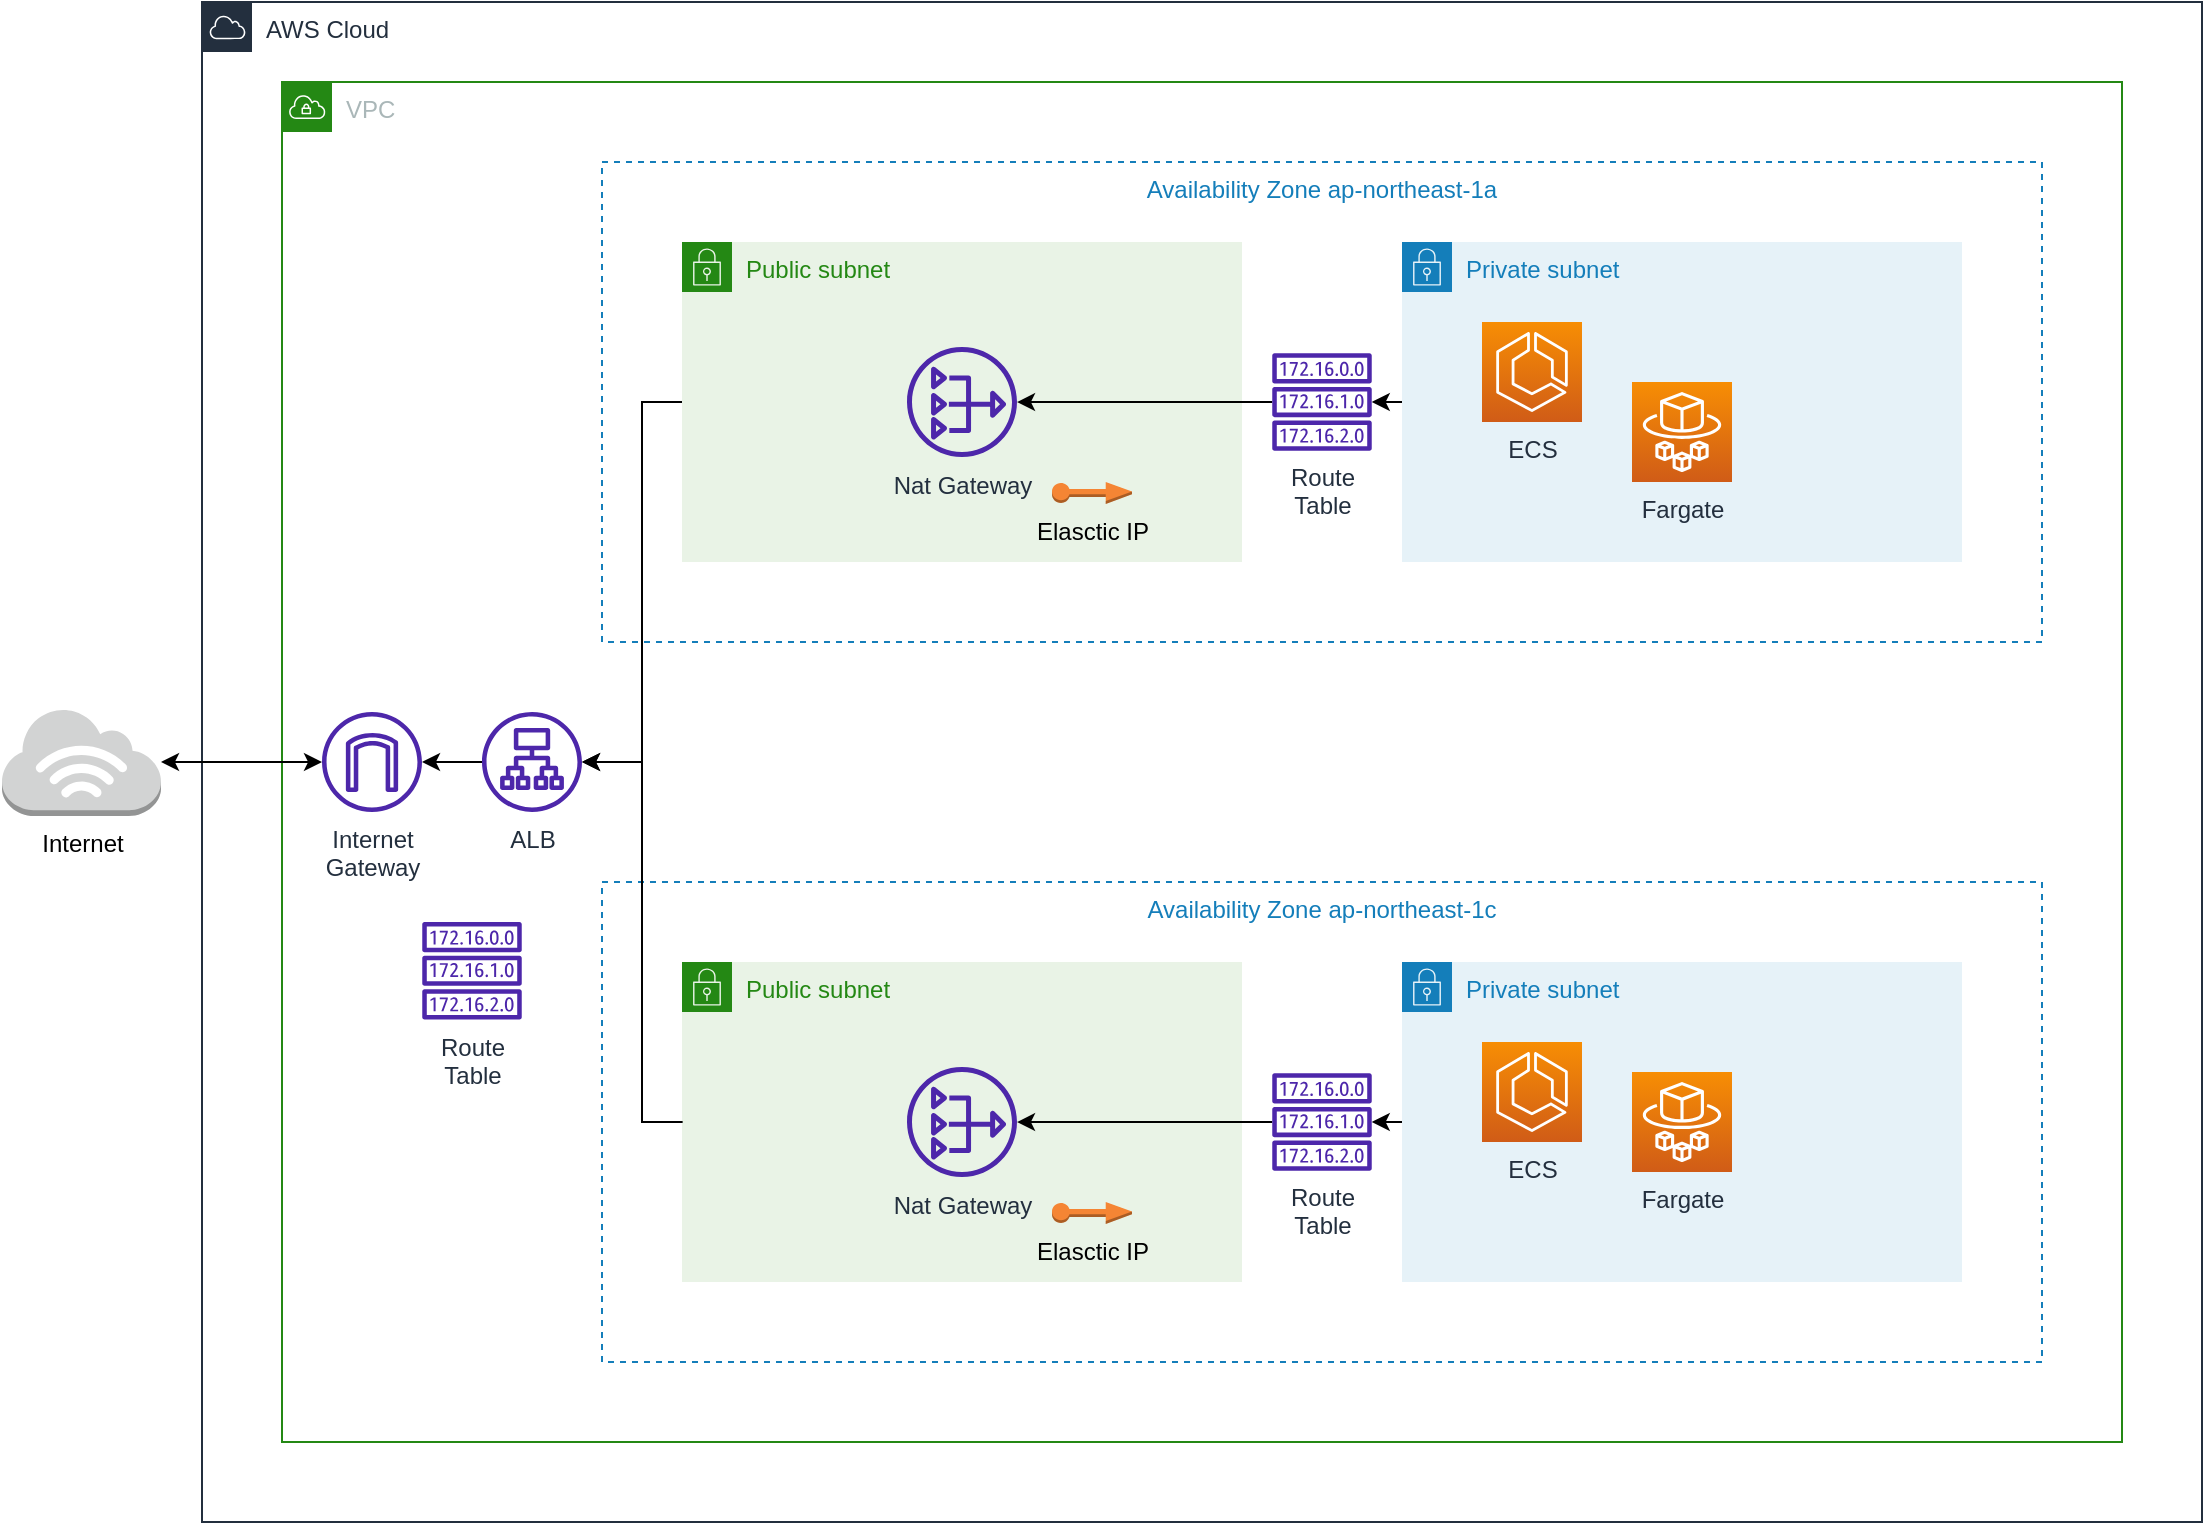 <mxfile>
    <diagram id="lTeMBOSY_4d3NP9ONFVm" name="ページ1">
        <mxGraphModel dx="1324" dy="803" grid="0" gridSize="10" guides="1" tooltips="1" connect="1" arrows="1" fold="1" page="1" pageScale="1" pageWidth="1169" pageHeight="827" background="#ffffff" math="0" shadow="0">
            <root>
                <mxCell id="0"/>
                <mxCell id="1" parent="0"/>
                <mxCell id="3" value="AWS Cloud" style="points=[[0,0],[0.25,0],[0.5,0],[0.75,0],[1,0],[1,0.25],[1,0.5],[1,0.75],[1,1],[0.75,1],[0.5,1],[0.25,1],[0,1],[0,0.75],[0,0.5],[0,0.25]];outlineConnect=0;gradientColor=none;html=1;whiteSpace=wrap;fontSize=12;fontStyle=0;container=1;pointerEvents=0;collapsible=0;recursiveResize=0;shape=mxgraph.aws4.group;grIcon=mxgraph.aws4.group_aws_cloud;strokeColor=#232F3E;fillColor=none;verticalAlign=top;align=left;spacingLeft=30;fontColor=#232F3E;dashed=0;" parent="1" vertex="1">
                    <mxGeometry x="120" y="40" width="1000" height="760" as="geometry"/>
                </mxCell>
                <mxCell id="5" value="VPC" style="points=[[0,0],[0.25,0],[0.5,0],[0.75,0],[1,0],[1,0.25],[1,0.5],[1,0.75],[1,1],[0.75,1],[0.5,1],[0.25,1],[0,1],[0,0.75],[0,0.5],[0,0.25]];outlineConnect=0;gradientColor=none;html=1;whiteSpace=wrap;fontSize=12;fontStyle=0;container=1;pointerEvents=0;collapsible=0;recursiveResize=0;shape=mxgraph.aws4.group;grIcon=mxgraph.aws4.group_vpc;strokeColor=#248814;fillColor=none;verticalAlign=top;align=left;spacingLeft=30;fontColor=#AAB7B8;dashed=0;" parent="1" vertex="1">
                    <mxGeometry x="160" y="80" width="920" height="680" as="geometry"/>
                </mxCell>
                <mxCell id="7" value="Availability Zone ap-northeast-1a" style="fillColor=none;strokeColor=#147EBA;dashed=1;verticalAlign=top;fontStyle=0;fontColor=#147EBA;" parent="5" vertex="1">
                    <mxGeometry x="160" y="40" width="720" height="240" as="geometry"/>
                </mxCell>
                <mxCell id="29" style="edgeStyle=none;html=1;strokeColor=#000000;strokeWidth=1;fontColor=#000000;startArrow=none;startFill=0;endArrow=classic;endFill=1;rounded=0;" parent="5" source="8" target="33" edge="1">
                    <mxGeometry relative="1" as="geometry">
                        <Array as="points">
                            <mxPoint x="180" y="160"/>
                            <mxPoint x="180" y="340"/>
                        </Array>
                    </mxGeometry>
                </mxCell>
                <mxCell id="8" value="Public subnet" style="points=[[0,0],[0.25,0],[0.5,0],[0.75,0],[1,0],[1,0.25],[1,0.5],[1,0.75],[1,1],[0.75,1],[0.5,1],[0.25,1],[0,1],[0,0.75],[0,0.5],[0,0.25]];outlineConnect=0;gradientColor=none;html=1;whiteSpace=wrap;fontSize=12;fontStyle=0;container=1;pointerEvents=0;collapsible=0;recursiveResize=0;shape=mxgraph.aws4.group;grIcon=mxgraph.aws4.group_security_group;grStroke=0;strokeColor=#248814;fillColor=#E9F3E6;verticalAlign=top;align=left;spacingLeft=30;fontColor=#248814;dashed=0;" parent="5" vertex="1">
                    <mxGeometry x="200" y="80" width="280" height="160" as="geometry"/>
                </mxCell>
                <mxCell id="22" value="Nat Gateway" style="sketch=0;outlineConnect=0;fontColor=#232F3E;gradientColor=none;fillColor=#4D27AA;strokeColor=none;dashed=0;verticalLabelPosition=bottom;verticalAlign=top;align=center;html=1;fontSize=12;fontStyle=0;aspect=fixed;pointerEvents=1;shape=mxgraph.aws4.nat_gateway;" parent="8" vertex="1">
                    <mxGeometry x="112.5" y="52.51" width="55" height="55" as="geometry"/>
                </mxCell>
                <mxCell id="23" value="&lt;font color=&quot;#000000&quot;&gt;Elasctic IP&lt;/font&gt;" style="outlineConnect=0;dashed=0;verticalLabelPosition=bottom;verticalAlign=top;align=center;html=1;shape=mxgraph.aws3.elastic_ip;fillColor=#F58534;gradientColor=none;aspect=fixed;" parent="8" vertex="1">
                    <mxGeometry x="185" y="120" width="40" height="10.94" as="geometry"/>
                </mxCell>
                <mxCell id="31" style="edgeStyle=none;rounded=0;html=1;strokeColor=#000000;strokeWidth=1;fontColor=#000000;startArrow=none;startFill=0;endArrow=classic;endFill=1;" parent="5" source="9" target="21" edge="1">
                    <mxGeometry relative="1" as="geometry"/>
                </mxCell>
                <mxCell id="9" value="Private subnet" style="points=[[0,0],[0.25,0],[0.5,0],[0.75,0],[1,0],[1,0.25],[1,0.5],[1,0.75],[1,1],[0.75,1],[0.5,1],[0.25,1],[0,1],[0,0.75],[0,0.5],[0,0.25]];outlineConnect=0;gradientColor=none;html=1;whiteSpace=wrap;fontSize=12;fontStyle=0;container=1;pointerEvents=0;collapsible=0;recursiveResize=0;shape=mxgraph.aws4.group;grIcon=mxgraph.aws4.group_security_group;grStroke=0;strokeColor=#147EBA;fillColor=#E6F2F8;verticalAlign=top;align=left;spacingLeft=30;fontColor=#147EBA;dashed=0;" parent="5" vertex="1">
                    <mxGeometry x="560" y="80" width="280" height="160" as="geometry"/>
                </mxCell>
                <mxCell id="10" value="Availability Zone ap-northeast-1c" style="fillColor=none;strokeColor=#147EBA;dashed=1;verticalAlign=top;fontStyle=0;fontColor=#147EBA;" parent="5" vertex="1">
                    <mxGeometry x="160" y="400" width="720" height="240" as="geometry"/>
                </mxCell>
                <mxCell id="15" value="Internet&lt;br&gt;Gateway" style="sketch=0;outlineConnect=0;fontColor=#232F3E;gradientColor=none;fillColor=#4D27AA;strokeColor=none;dashed=0;verticalLabelPosition=bottom;verticalAlign=top;align=center;html=1;fontSize=12;fontStyle=0;aspect=fixed;pointerEvents=1;shape=mxgraph.aws4.internet_gateway;" parent="5" vertex="1">
                    <mxGeometry x="20" y="315" width="50" height="50" as="geometry"/>
                </mxCell>
                <mxCell id="20" style="edgeStyle=none;html=1;strokeColor=#000000;strokeWidth=1;endArrow=classic;endFill=1;" parent="5" source="33" target="15" edge="1">
                    <mxGeometry relative="1" as="geometry"/>
                </mxCell>
                <mxCell id="19" value="Route&lt;br&gt;Table" style="sketch=0;outlineConnect=0;fontColor=#232F3E;gradientColor=none;fillColor=#4D27AA;strokeColor=none;dashed=0;verticalLabelPosition=bottom;verticalAlign=top;align=center;html=1;fontSize=12;fontStyle=0;aspect=fixed;pointerEvents=1;shape=mxgraph.aws4.route_table;" parent="5" vertex="1">
                    <mxGeometry x="70" y="420" width="50" height="48.75" as="geometry"/>
                </mxCell>
                <mxCell id="30" value="" style="edgeStyle=none;rounded=0;html=1;strokeColor=#000000;strokeWidth=1;fontColor=#000000;startArrow=none;startFill=0;endArrow=classic;endFill=1;" parent="5" source="21" target="22" edge="1">
                    <mxGeometry relative="1" as="geometry"/>
                </mxCell>
                <mxCell id="21" value="Route&lt;br&gt;Table" style="sketch=0;outlineConnect=0;fontColor=#232F3E;gradientColor=none;fillColor=#4D27AA;strokeColor=none;dashed=0;verticalLabelPosition=bottom;verticalAlign=top;align=center;html=1;fontSize=12;fontStyle=0;aspect=fixed;pointerEvents=1;shape=mxgraph.aws4.route_table;" parent="5" vertex="1">
                    <mxGeometry x="495" y="135.63" width="50" height="48.75" as="geometry"/>
                </mxCell>
                <mxCell id="32" value="ECS" style="sketch=0;points=[[0,0,0],[0.25,0,0],[0.5,0,0],[0.75,0,0],[1,0,0],[0,1,0],[0.25,1,0],[0.5,1,0],[0.75,1,0],[1,1,0],[0,0.25,0],[0,0.5,0],[0,0.75,0],[1,0.25,0],[1,0.5,0],[1,0.75,0]];outlineConnect=0;fontColor=#232F3E;gradientColor=#F78E04;gradientDirection=north;fillColor=#D05C17;strokeColor=#ffffff;dashed=0;verticalLabelPosition=bottom;verticalAlign=top;align=center;html=1;fontSize=12;fontStyle=0;aspect=fixed;shape=mxgraph.aws4.resourceIcon;resIcon=mxgraph.aws4.ecs;" parent="5" vertex="1">
                    <mxGeometry x="600" y="120" width="50" height="50" as="geometry"/>
                </mxCell>
                <mxCell id="33" value="ALB" style="sketch=0;outlineConnect=0;fontColor=#232F3E;gradientColor=none;fillColor=#4D27AA;strokeColor=none;dashed=0;verticalLabelPosition=bottom;verticalAlign=top;align=center;html=1;fontSize=12;fontStyle=0;aspect=fixed;pointerEvents=1;shape=mxgraph.aws4.application_load_balancer;" parent="5" vertex="1">
                    <mxGeometry x="100" y="315" width="50" height="50" as="geometry"/>
                </mxCell>
                <mxCell id="34" value="Fargate" style="sketch=0;points=[[0,0,0],[0.25,0,0],[0.5,0,0],[0.75,0,0],[1,0,0],[0,1,0],[0.25,1,0],[0.5,1,0],[0.75,1,0],[1,1,0],[0,0.25,0],[0,0.5,0],[0,0.75,0],[1,0.25,0],[1,0.5,0],[1,0.75,0]];outlineConnect=0;fontColor=#232F3E;gradientColor=#F78E04;gradientDirection=north;fillColor=#D05C17;strokeColor=#ffffff;dashed=0;verticalLabelPosition=bottom;verticalAlign=top;align=center;html=1;fontSize=12;fontStyle=0;aspect=fixed;shape=mxgraph.aws4.resourceIcon;resIcon=mxgraph.aws4.fargate;" parent="5" vertex="1">
                    <mxGeometry x="675" y="150" width="50" height="50" as="geometry"/>
                </mxCell>
                <mxCell id="35" value="Public subnet" style="points=[[0,0],[0.25,0],[0.5,0],[0.75,0],[1,0],[1,0.25],[1,0.5],[1,0.75],[1,1],[0.75,1],[0.5,1],[0.25,1],[0,1],[0,0.75],[0,0.5],[0,0.25]];outlineConnect=0;gradientColor=none;html=1;whiteSpace=wrap;fontSize=12;fontStyle=0;container=1;pointerEvents=0;collapsible=0;recursiveResize=0;shape=mxgraph.aws4.group;grIcon=mxgraph.aws4.group_security_group;grStroke=0;strokeColor=#248814;fillColor=#E9F3E6;verticalAlign=top;align=left;spacingLeft=30;fontColor=#248814;dashed=0;" parent="5" vertex="1">
                    <mxGeometry x="200" y="440" width="280" height="160" as="geometry"/>
                </mxCell>
                <mxCell id="36" value="Nat Gateway" style="sketch=0;outlineConnect=0;fontColor=#232F3E;gradientColor=none;fillColor=#4D27AA;strokeColor=none;dashed=0;verticalLabelPosition=bottom;verticalAlign=top;align=center;html=1;fontSize=12;fontStyle=0;aspect=fixed;pointerEvents=1;shape=mxgraph.aws4.nat_gateway;" parent="35" vertex="1">
                    <mxGeometry x="112.5" y="52.51" width="55" height="55" as="geometry"/>
                </mxCell>
                <mxCell id="37" value="&lt;font color=&quot;#000000&quot;&gt;Elasctic IP&lt;/font&gt;" style="outlineConnect=0;dashed=0;verticalLabelPosition=bottom;verticalAlign=top;align=center;html=1;shape=mxgraph.aws3.elastic_ip;fillColor=#F58534;gradientColor=none;aspect=fixed;" parent="35" vertex="1">
                    <mxGeometry x="185" y="120" width="40" height="10.94" as="geometry"/>
                </mxCell>
                <mxCell id="39" value="Private subnet" style="points=[[0,0],[0.25,0],[0.5,0],[0.75,0],[1,0],[1,0.25],[1,0.5],[1,0.75],[1,1],[0.75,1],[0.5,1],[0.25,1],[0,1],[0,0.75],[0,0.5],[0,0.25]];outlineConnect=0;gradientColor=none;html=1;whiteSpace=wrap;fontSize=12;fontStyle=0;container=1;pointerEvents=0;collapsible=0;recursiveResize=0;shape=mxgraph.aws4.group;grIcon=mxgraph.aws4.group_security_group;grStroke=0;strokeColor=#147EBA;fillColor=#E6F2F8;verticalAlign=top;align=left;spacingLeft=30;fontColor=#147EBA;dashed=0;" parent="5" vertex="1">
                    <mxGeometry x="560" y="440" width="280" height="160" as="geometry"/>
                </mxCell>
                <mxCell id="48" value="ECS" style="sketch=0;points=[[0,0,0],[0.25,0,0],[0.5,0,0],[0.75,0,0],[1,0,0],[0,1,0],[0.25,1,0],[0.5,1,0],[0.75,1,0],[1,1,0],[0,0.25,0],[0,0.5,0],[0,0.75,0],[1,0.25,0],[1,0.5,0],[1,0.75,0]];outlineConnect=0;fontColor=#232F3E;gradientColor=#F78E04;gradientDirection=north;fillColor=#D05C17;strokeColor=#ffffff;dashed=0;verticalLabelPosition=bottom;verticalAlign=top;align=center;html=1;fontSize=12;fontStyle=0;aspect=fixed;shape=mxgraph.aws4.resourceIcon;resIcon=mxgraph.aws4.ecs;" parent="39" vertex="1">
                    <mxGeometry x="40" y="40" width="50" height="50" as="geometry"/>
                </mxCell>
                <mxCell id="40" value="Fargate" style="sketch=0;points=[[0,0,0],[0.25,0,0],[0.5,0,0],[0.75,0,0],[1,0,0],[0,1,0],[0.25,1,0],[0.5,1,0],[0.75,1,0],[1,1,0],[0,0.25,0],[0,0.5,0],[0,0.75,0],[1,0.25,0],[1,0.5,0],[1,0.75,0]];outlineConnect=0;fontColor=#232F3E;gradientColor=#F78E04;gradientDirection=north;fillColor=#D05C17;strokeColor=#ffffff;dashed=0;verticalLabelPosition=bottom;verticalAlign=top;align=center;html=1;fontSize=12;fontStyle=0;aspect=fixed;shape=mxgraph.aws4.resourceIcon;resIcon=mxgraph.aws4.fargate;" parent="5" vertex="1">
                    <mxGeometry x="675" y="495.01" width="50" height="50" as="geometry"/>
                </mxCell>
                <mxCell id="42" value="" style="edgeStyle=none;rounded=0;html=1;strokeColor=#000000;strokeWidth=1;fontColor=#000000;startArrow=none;startFill=0;endArrow=classic;endFill=1;" parent="5" source="41" target="36" edge="1">
                    <mxGeometry relative="1" as="geometry"/>
                </mxCell>
                <mxCell id="47" style="edgeStyle=none;rounded=0;html=1;strokeColor=#000000;strokeWidth=1;fontColor=#000000;startArrow=classic;startFill=1;endArrow=none;endFill=0;" parent="5" source="41" edge="1">
                    <mxGeometry relative="1" as="geometry">
                        <mxPoint x="560" y="520" as="targetPoint"/>
                    </mxGeometry>
                </mxCell>
                <mxCell id="41" value="Route&lt;br&gt;Table" style="sketch=0;outlineConnect=0;fontColor=#232F3E;gradientColor=none;fillColor=#4D27AA;strokeColor=none;dashed=0;verticalLabelPosition=bottom;verticalAlign=top;align=center;html=1;fontSize=12;fontStyle=0;aspect=fixed;pointerEvents=1;shape=mxgraph.aws4.route_table;" parent="5" vertex="1">
                    <mxGeometry x="495" y="495.64" width="50" height="48.75" as="geometry"/>
                </mxCell>
                <mxCell id="43" value="" style="edgeStyle=none;rounded=0;html=1;strokeColor=#000000;strokeWidth=1;fontColor=#000000;startArrow=none;startFill=0;endArrow=classic;endFill=1;exitX=0.056;exitY=0.5;exitDx=0;exitDy=0;exitPerimeter=0;" parent="5" source="10" target="33" edge="1">
                    <mxGeometry relative="1" as="geometry">
                        <mxPoint x="190" y="520" as="sourcePoint"/>
                        <mxPoint x="377.5" y="530.011" as="targetPoint"/>
                        <Array as="points">
                            <mxPoint x="180" y="520"/>
                            <mxPoint x="180" y="340"/>
                        </Array>
                    </mxGeometry>
                </mxCell>
                <mxCell id="11" value="&lt;font color=&quot;#000000&quot;&gt;Internet&lt;/font&gt;" style="outlineConnect=0;dashed=0;verticalLabelPosition=bottom;verticalAlign=top;align=center;html=1;shape=mxgraph.aws3.internet_3;fillColor=#D2D3D3;gradientColor=none;" parent="1" vertex="1">
                    <mxGeometry x="20" y="393" width="79.5" height="54" as="geometry"/>
                </mxCell>
                <mxCell id="18" style="edgeStyle=none;html=1;strokeColor=#000000;endArrow=classic;endFill=1;strokeWidth=1;startArrow=classic;startFill=1;" parent="1" source="15" target="11" edge="1">
                    <mxGeometry relative="1" as="geometry"/>
                </mxCell>
            </root>
        </mxGraphModel>
    </diagram>
</mxfile>